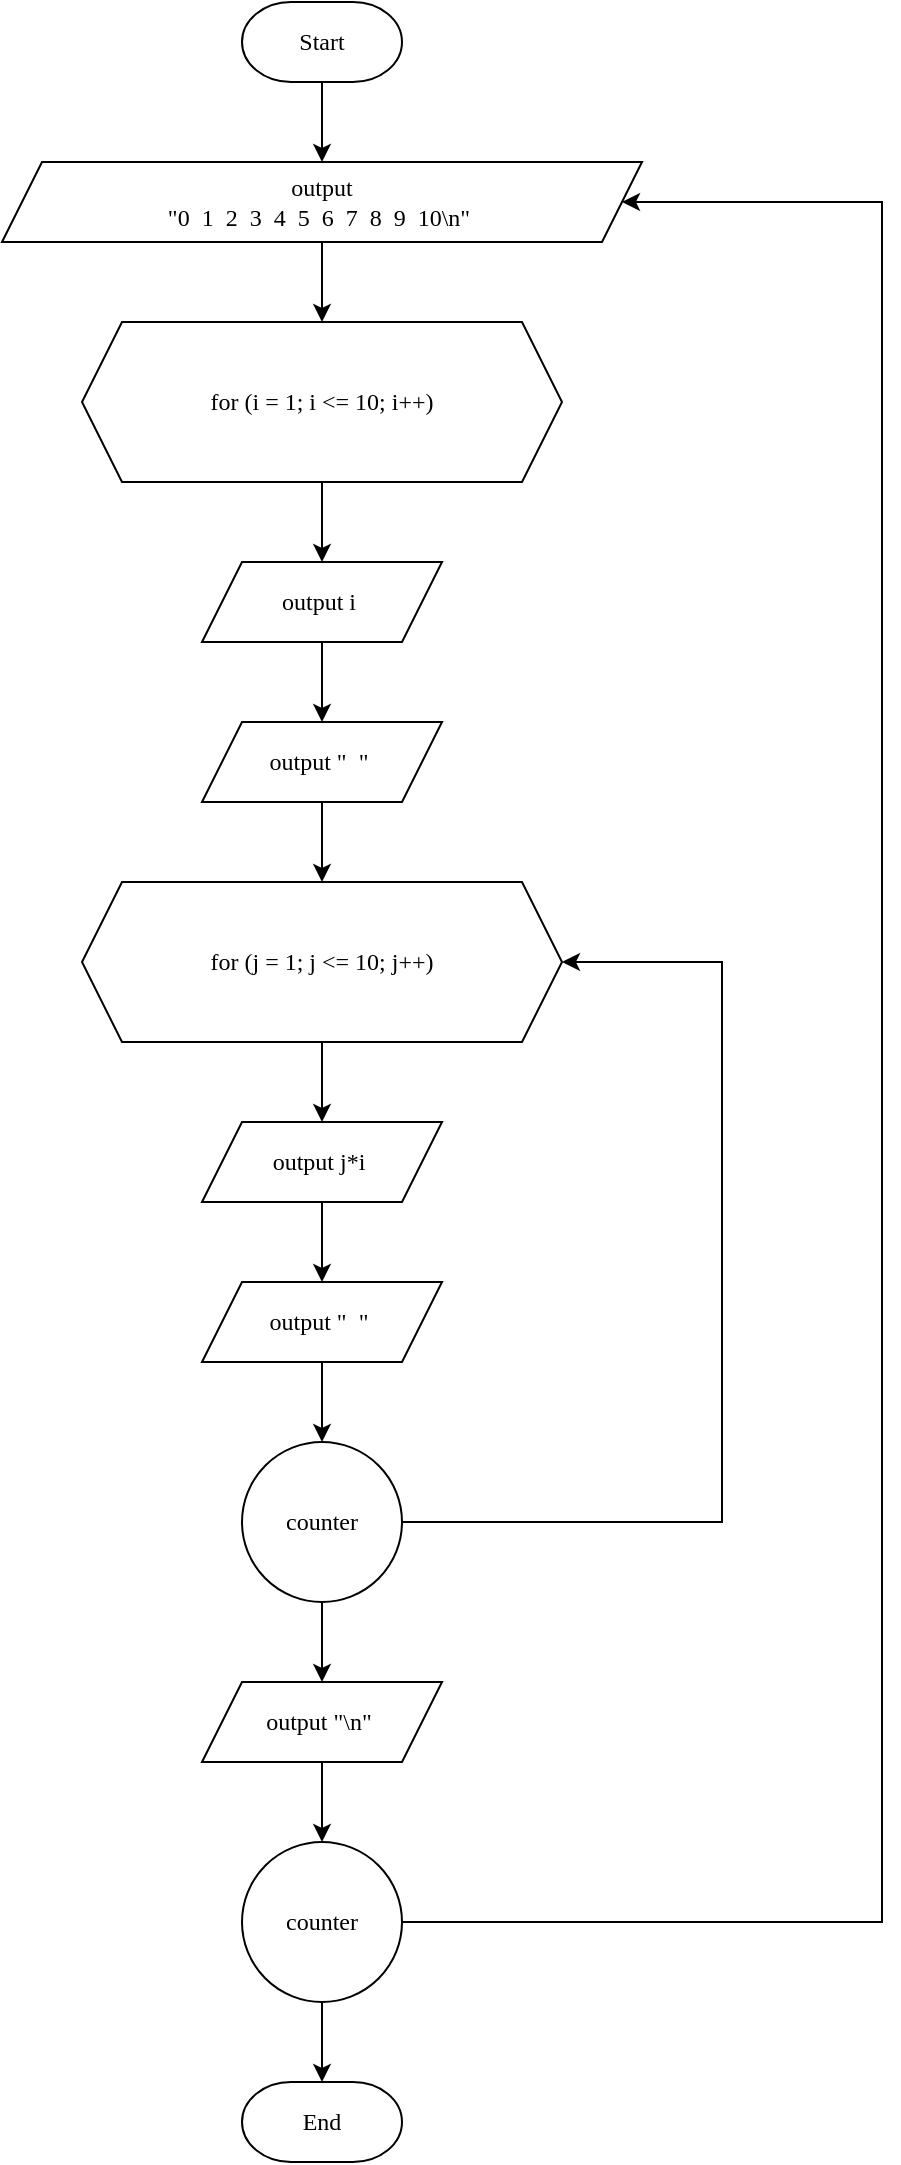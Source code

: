 <mxfile version="13.6.2" type="device"><diagram id="C5RBs43oDa-KdzZeNtuy" name="Page-1"><mxGraphModel dx="1763" dy="767" grid="1" gridSize="10" guides="1" tooltips="1" connect="1" arrows="1" fold="1" page="1" pageScale="1" pageWidth="827" pageHeight="1169" math="0" shadow="0"><root><mxCell id="WIyWlLk6GJQsqaUBKTNV-0"/><mxCell id="WIyWlLk6GJQsqaUBKTNV-1" parent="WIyWlLk6GJQsqaUBKTNV-0"/><mxCell id="begS9DDifeocVt5rCyiM-16" value="" style="edgeStyle=orthogonalEdgeStyle;rounded=0;orthogonalLoop=1;jettySize=auto;html=1;fontFamily=Lucida Console;" edge="1" parent="WIyWlLk6GJQsqaUBKTNV-1" source="begS9DDifeocVt5rCyiM-2" target="begS9DDifeocVt5rCyiM-15"><mxGeometry relative="1" as="geometry"/></mxCell><mxCell id="begS9DDifeocVt5rCyiM-2" value="Start" style="strokeWidth=1;html=1;shape=mxgraph.flowchart.terminator;whiteSpace=wrap;fontFamily=Lucida Console;" vertex="1" parent="WIyWlLk6GJQsqaUBKTNV-1"><mxGeometry x="360" y="45" width="80" height="40" as="geometry"/></mxCell><mxCell id="begS9DDifeocVt5rCyiM-7" value="" style="edgeStyle=orthogonalEdgeStyle;rounded=0;orthogonalLoop=1;jettySize=auto;html=1;fontFamily=Lucida Console;" edge="1" parent="WIyWlLk6GJQsqaUBKTNV-1" source="begS9DDifeocVt5rCyiM-4" target="begS9DDifeocVt5rCyiM-6"><mxGeometry relative="1" as="geometry"/></mxCell><mxCell id="begS9DDifeocVt5rCyiM-4" value="for (i = 1; i &amp;lt;= 10; i++)" style="shape=hexagon;perimeter=hexagonPerimeter2;whiteSpace=wrap;html=1;fixedSize=1;strokeWidth=1;fontFamily=Lucida Console;" vertex="1" parent="WIyWlLk6GJQsqaUBKTNV-1"><mxGeometry x="280" y="205" width="240" height="80" as="geometry"/></mxCell><mxCell id="begS9DDifeocVt5rCyiM-9" value="" style="edgeStyle=orthogonalEdgeStyle;rounded=0;orthogonalLoop=1;jettySize=auto;html=1;fontFamily=Lucida Console;" edge="1" parent="WIyWlLk6GJQsqaUBKTNV-1" source="begS9DDifeocVt5rCyiM-6" target="begS9DDifeocVt5rCyiM-8"><mxGeometry relative="1" as="geometry"/></mxCell><mxCell id="begS9DDifeocVt5rCyiM-6" value="output i&amp;nbsp;" style="shape=parallelogram;perimeter=parallelogramPerimeter;whiteSpace=wrap;html=1;fixedSize=1;strokeWidth=1;fontFamily=Lucida Console;" vertex="1" parent="WIyWlLk6GJQsqaUBKTNV-1"><mxGeometry x="340" y="325" width="120" height="40" as="geometry"/></mxCell><mxCell id="begS9DDifeocVt5rCyiM-11" value="" style="edgeStyle=orthogonalEdgeStyle;rounded=0;orthogonalLoop=1;jettySize=auto;html=1;fontFamily=Lucida Console;" edge="1" parent="WIyWlLk6GJQsqaUBKTNV-1" source="begS9DDifeocVt5rCyiM-8" target="begS9DDifeocVt5rCyiM-10"><mxGeometry relative="1" as="geometry"/></mxCell><mxCell id="begS9DDifeocVt5rCyiM-8" value="output &quot;&amp;nbsp; &quot;&amp;nbsp;" style="shape=parallelogram;perimeter=parallelogramPerimeter;whiteSpace=wrap;html=1;fixedSize=1;strokeWidth=1;fontFamily=Lucida Console;" vertex="1" parent="WIyWlLk6GJQsqaUBKTNV-1"><mxGeometry x="340" y="405" width="120" height="40" as="geometry"/></mxCell><mxCell id="begS9DDifeocVt5rCyiM-18" value="" style="edgeStyle=orthogonalEdgeStyle;rounded=0;orthogonalLoop=1;jettySize=auto;html=1;fontFamily=Lucida Console;" edge="1" parent="WIyWlLk6GJQsqaUBKTNV-1" source="begS9DDifeocVt5rCyiM-10" target="begS9DDifeocVt5rCyiM-13"><mxGeometry relative="1" as="geometry"/></mxCell><mxCell id="begS9DDifeocVt5rCyiM-10" value="for (j = 1; j &amp;lt;= 10; j++)" style="shape=hexagon;perimeter=hexagonPerimeter2;whiteSpace=wrap;html=1;fixedSize=1;strokeWidth=1;fontFamily=Lucida Console;" vertex="1" parent="WIyWlLk6GJQsqaUBKTNV-1"><mxGeometry x="280" y="485" width="240" height="80" as="geometry"/></mxCell><mxCell id="begS9DDifeocVt5rCyiM-19" value="" style="edgeStyle=orthogonalEdgeStyle;rounded=0;orthogonalLoop=1;jettySize=auto;html=1;fontFamily=Lucida Console;" edge="1" parent="WIyWlLk6GJQsqaUBKTNV-1" source="begS9DDifeocVt5rCyiM-13" target="begS9DDifeocVt5rCyiM-14"><mxGeometry relative="1" as="geometry"/></mxCell><mxCell id="begS9DDifeocVt5rCyiM-13" value="output j*i&amp;nbsp;" style="shape=parallelogram;perimeter=parallelogramPerimeter;whiteSpace=wrap;html=1;fixedSize=1;strokeWidth=1;fontFamily=Lucida Console;" vertex="1" parent="WIyWlLk6GJQsqaUBKTNV-1"><mxGeometry x="340" y="605" width="120" height="40" as="geometry"/></mxCell><mxCell id="begS9DDifeocVt5rCyiM-21" value="" style="edgeStyle=orthogonalEdgeStyle;rounded=0;orthogonalLoop=1;jettySize=auto;html=1;fontFamily=Lucida Console;" edge="1" parent="WIyWlLk6GJQsqaUBKTNV-1" source="begS9DDifeocVt5rCyiM-14" target="begS9DDifeocVt5rCyiM-20"><mxGeometry relative="1" as="geometry"/></mxCell><mxCell id="begS9DDifeocVt5rCyiM-14" value="output &quot;&amp;nbsp; &quot;&amp;nbsp;" style="shape=parallelogram;perimeter=parallelogramPerimeter;whiteSpace=wrap;html=1;fixedSize=1;strokeWidth=1;fontFamily=Lucida Console;" vertex="1" parent="WIyWlLk6GJQsqaUBKTNV-1"><mxGeometry x="340" y="685" width="120" height="40" as="geometry"/></mxCell><mxCell id="begS9DDifeocVt5rCyiM-17" value="" style="edgeStyle=orthogonalEdgeStyle;rounded=0;orthogonalLoop=1;jettySize=auto;html=1;fontFamily=Lucida Console;" edge="1" parent="WIyWlLk6GJQsqaUBKTNV-1" source="begS9DDifeocVt5rCyiM-15" target="begS9DDifeocVt5rCyiM-4"><mxGeometry relative="1" as="geometry"/></mxCell><mxCell id="begS9DDifeocVt5rCyiM-15" value="output&lt;br&gt;&quot;0&amp;nbsp; 1&amp;nbsp; 2&amp;nbsp; 3&amp;nbsp; 4&amp;nbsp; 5&amp;nbsp; 6&amp;nbsp; 7&amp;nbsp; 8&amp;nbsp; 9&amp;nbsp; 10\n&quot;&amp;nbsp;" style="shape=parallelogram;perimeter=parallelogramPerimeter;whiteSpace=wrap;html=1;fixedSize=1;strokeWidth=1;fontFamily=Lucida Console;" vertex="1" parent="WIyWlLk6GJQsqaUBKTNV-1"><mxGeometry x="240" y="125" width="320" height="40" as="geometry"/></mxCell><mxCell id="begS9DDifeocVt5rCyiM-22" style="edgeStyle=orthogonalEdgeStyle;rounded=0;orthogonalLoop=1;jettySize=auto;html=1;entryX=1;entryY=0.5;entryDx=0;entryDy=0;fontFamily=Lucida Console;" edge="1" parent="WIyWlLk6GJQsqaUBKTNV-1" source="begS9DDifeocVt5rCyiM-20" target="begS9DDifeocVt5rCyiM-10"><mxGeometry relative="1" as="geometry"><Array as="points"><mxPoint x="600" y="805"/><mxPoint x="600" y="525"/></Array></mxGeometry></mxCell><mxCell id="begS9DDifeocVt5rCyiM-24" value="" style="edgeStyle=orthogonalEdgeStyle;rounded=0;orthogonalLoop=1;jettySize=auto;html=1;fontFamily=Lucida Console;" edge="1" parent="WIyWlLk6GJQsqaUBKTNV-1" source="begS9DDifeocVt5rCyiM-20" target="begS9DDifeocVt5rCyiM-23"><mxGeometry relative="1" as="geometry"/></mxCell><mxCell id="begS9DDifeocVt5rCyiM-20" value="counter" style="ellipse;whiteSpace=wrap;html=1;fontFamily=Lucida Console;strokeWidth=1;" vertex="1" parent="WIyWlLk6GJQsqaUBKTNV-1"><mxGeometry x="360" y="765" width="80" height="80" as="geometry"/></mxCell><mxCell id="begS9DDifeocVt5rCyiM-26" value="" style="edgeStyle=orthogonalEdgeStyle;rounded=0;orthogonalLoop=1;jettySize=auto;html=1;fontFamily=Lucida Console;" edge="1" parent="WIyWlLk6GJQsqaUBKTNV-1" source="begS9DDifeocVt5rCyiM-23" target="begS9DDifeocVt5rCyiM-25"><mxGeometry relative="1" as="geometry"/></mxCell><mxCell id="begS9DDifeocVt5rCyiM-23" value="output &quot;\n&quot;&amp;nbsp;" style="shape=parallelogram;perimeter=parallelogramPerimeter;whiteSpace=wrap;html=1;fixedSize=1;strokeWidth=1;fontFamily=Lucida Console;" vertex="1" parent="WIyWlLk6GJQsqaUBKTNV-1"><mxGeometry x="340" y="885" width="120" height="40" as="geometry"/></mxCell><mxCell id="begS9DDifeocVt5rCyiM-27" style="edgeStyle=orthogonalEdgeStyle;rounded=0;orthogonalLoop=1;jettySize=auto;html=1;entryX=1;entryY=0.5;entryDx=0;entryDy=0;fontFamily=Lucida Console;" edge="1" parent="WIyWlLk6GJQsqaUBKTNV-1" source="begS9DDifeocVt5rCyiM-25" target="begS9DDifeocVt5rCyiM-15"><mxGeometry relative="1" as="geometry"><Array as="points"><mxPoint x="680" y="1005"/><mxPoint x="680" y="145"/></Array></mxGeometry></mxCell><mxCell id="begS9DDifeocVt5rCyiM-29" value="" style="edgeStyle=orthogonalEdgeStyle;rounded=0;orthogonalLoop=1;jettySize=auto;html=1;fontFamily=Lucida Console;" edge="1" parent="WIyWlLk6GJQsqaUBKTNV-1" source="begS9DDifeocVt5rCyiM-25" target="begS9DDifeocVt5rCyiM-28"><mxGeometry relative="1" as="geometry"/></mxCell><mxCell id="begS9DDifeocVt5rCyiM-25" value="counter" style="ellipse;whiteSpace=wrap;html=1;fontFamily=Lucida Console;strokeWidth=1;" vertex="1" parent="WIyWlLk6GJQsqaUBKTNV-1"><mxGeometry x="360" y="965" width="80" height="80" as="geometry"/></mxCell><mxCell id="begS9DDifeocVt5rCyiM-28" value="End" style="strokeWidth=1;html=1;shape=mxgraph.flowchart.terminator;whiteSpace=wrap;fontFamily=Lucida Console;" vertex="1" parent="WIyWlLk6GJQsqaUBKTNV-1"><mxGeometry x="360" y="1085" width="80" height="40" as="geometry"/></mxCell></root></mxGraphModel></diagram></mxfile>